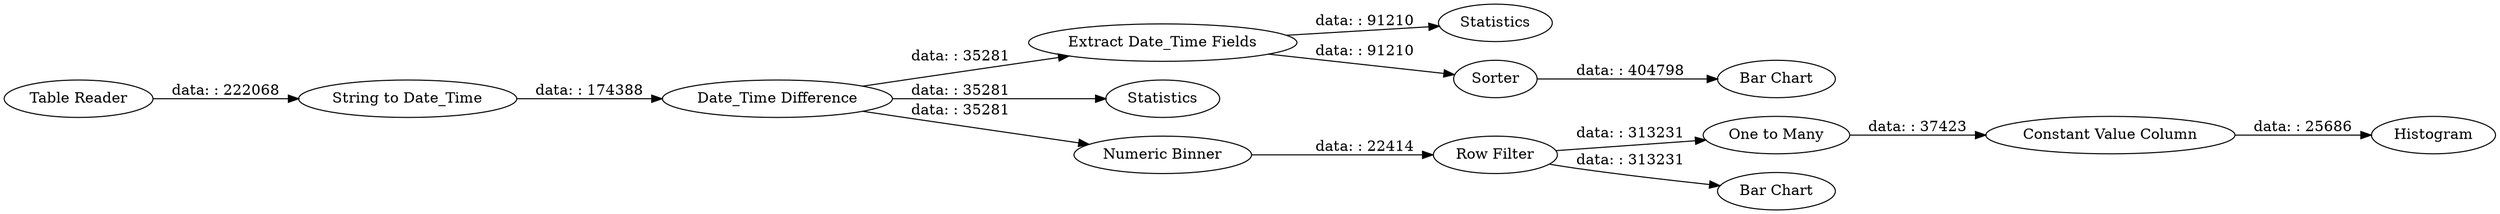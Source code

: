 digraph {
	"4544097294466373942_5" [label=Histogram]
	"4544097294466373942_2" [label="String to Date_Time"]
	"4544097294466373942_4" [label="Extract Date_Time Fields"]
	"4544097294466373942_16" [label=Statistics]
	"4544097294466373942_10" [label="Constant Value Column"]
	"4544097294466373942_7" [label="Numeric Binner"]
	"4544097294466373942_13" [label="One to Many"]
	"4544097294466373942_6" [label=Statistics]
	"4544097294466373942_3" [label="Date_Time Difference"]
	"4544097294466373942_15" [label=Sorter]
	"4544097294466373942_9" [label="Row Filter"]
	"4544097294466373942_12" [label="Bar Chart"]
	"4544097294466373942_14" [label="Bar Chart"]
	"4544097294466373942_1" [label="Table Reader"]
	"4544097294466373942_3" -> "4544097294466373942_7" [label="data: : 35281"]
	"4544097294466373942_10" -> "4544097294466373942_5" [label="data: : 25686"]
	"4544097294466373942_1" -> "4544097294466373942_2" [label="data: : 222068"]
	"4544097294466373942_4" -> "4544097294466373942_15" [label="data: : 91210"]
	"4544097294466373942_2" -> "4544097294466373942_3" [label="data: : 174388"]
	"4544097294466373942_9" -> "4544097294466373942_12" [label="data: : 313231"]
	"4544097294466373942_7" -> "4544097294466373942_9" [label="data: : 22414"]
	"4544097294466373942_15" -> "4544097294466373942_14" [label="data: : 404798"]
	"4544097294466373942_9" -> "4544097294466373942_13" [label="data: : 313231"]
	"4544097294466373942_3" -> "4544097294466373942_16" [label="data: : 35281"]
	"4544097294466373942_3" -> "4544097294466373942_4" [label="data: : 35281"]
	"4544097294466373942_13" -> "4544097294466373942_10" [label="data: : 37423"]
	"4544097294466373942_4" -> "4544097294466373942_6" [label="data: : 91210"]
	rankdir=LR
}
